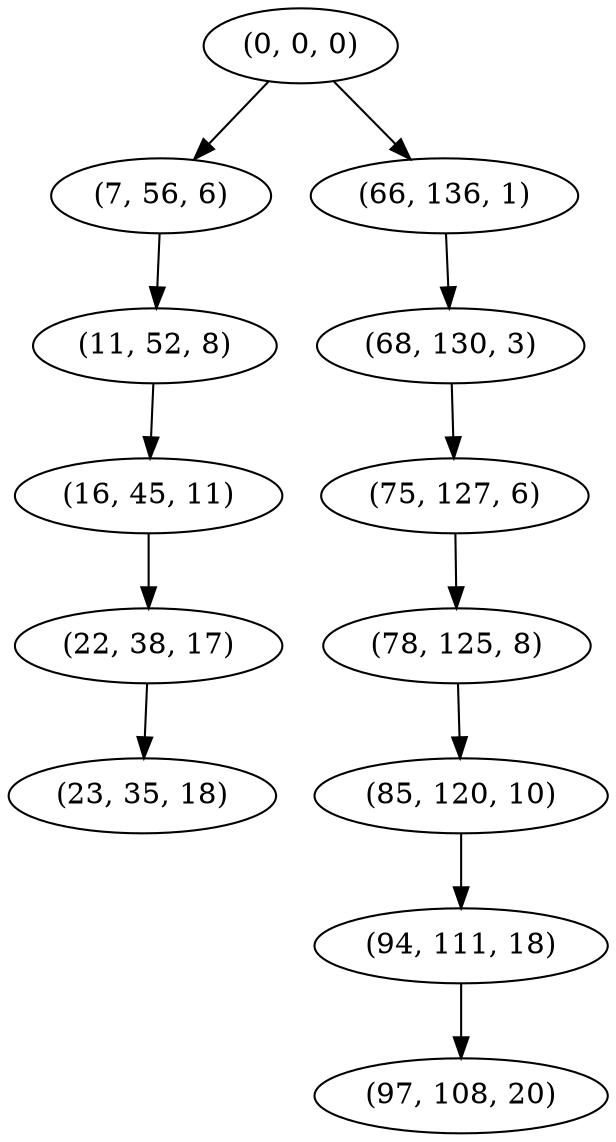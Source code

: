 digraph tree {
    "(0, 0, 0)";
    "(7, 56, 6)";
    "(11, 52, 8)";
    "(16, 45, 11)";
    "(22, 38, 17)";
    "(23, 35, 18)";
    "(66, 136, 1)";
    "(68, 130, 3)";
    "(75, 127, 6)";
    "(78, 125, 8)";
    "(85, 120, 10)";
    "(94, 111, 18)";
    "(97, 108, 20)";
    "(0, 0, 0)" -> "(7, 56, 6)";
    "(0, 0, 0)" -> "(66, 136, 1)";
    "(7, 56, 6)" -> "(11, 52, 8)";
    "(11, 52, 8)" -> "(16, 45, 11)";
    "(16, 45, 11)" -> "(22, 38, 17)";
    "(22, 38, 17)" -> "(23, 35, 18)";
    "(66, 136, 1)" -> "(68, 130, 3)";
    "(68, 130, 3)" -> "(75, 127, 6)";
    "(75, 127, 6)" -> "(78, 125, 8)";
    "(78, 125, 8)" -> "(85, 120, 10)";
    "(85, 120, 10)" -> "(94, 111, 18)";
    "(94, 111, 18)" -> "(97, 108, 20)";
}
